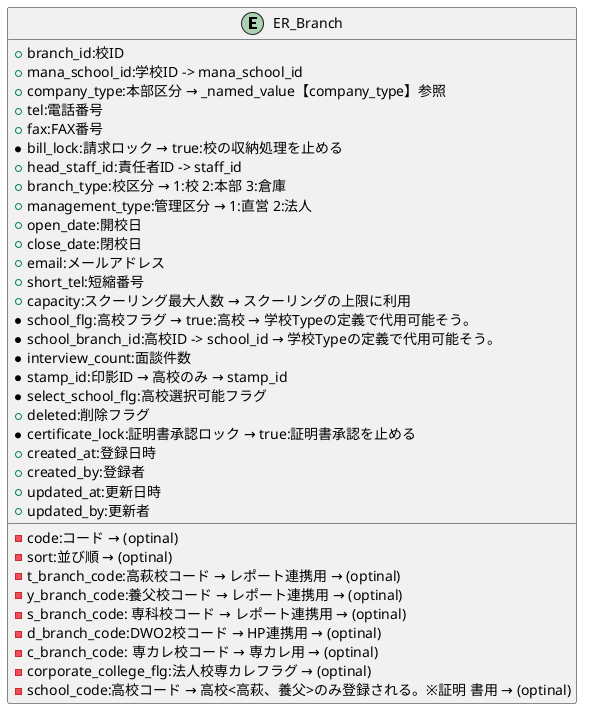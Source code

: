 @startuml

entity "ER_Branch" {
    + branch_id:校ID
    + mana_school_id:学校ID -> mana_school_id
    + company_type:本部区分 → _named_value【company_type】参照
    - code:コード → (optinal)
    - sort:並び順 → (optinal)
    + tel:電話番号
    + fax:FAX番号
    * bill_lock:請求ロック → true:校の収納処理を止める
    + head_staff_id:責任者ID -> staff_id
    + branch_type:校区分 → 1:校 2:本部 3:倉庫
    + management_type:管理区分 → 1:直営 2:法人
    + open_date:開校日
    + close_date:閉校日
    + email:メールアドレス
    + short_tel:短縮番号
    + capacity:スクーリング最大人数 → スクーリングの上限に利用
    * school_flg:高校フラグ → true:高校 → 学校Typeの定義で代用可能そう。
    * school_branch_id:高校ID -> school_id → 学校Typeの定義で代用可能そう。
    * interview_count:面談件数
    * stamp_id:印影ID → 高校のみ → stamp_id
    * select_school_flg:高校選択可能フラグ
    - t_branch_code:高萩校コード → レポート連携用 → (optinal)
    - y_branch_code:養父校コード → レポート連携用 → (optinal)
    - s_branch_code: 専科校コード → レポート連携用 → (optinal)
    - d_branch_code:DWO2校コード → HP連携用 → (optinal)
    - c_branch_code: 専カレ校コード → 専カレ用 → (optinal)
    - corporate_college_flg:法人校専カレフラグ → (optinal)
    - school_code:高校コード → 高校<高萩、養父>のみ登録される。※証明 書用 → (optinal)
    + deleted:削除フラグ
    * certificate_lock:証明書承認ロック → true:証明書承認を止める
    + created_at:登録日時
    + created_by:登録者
    + updated_at:更新日時
    + updated_by:更新者
}

@enduml